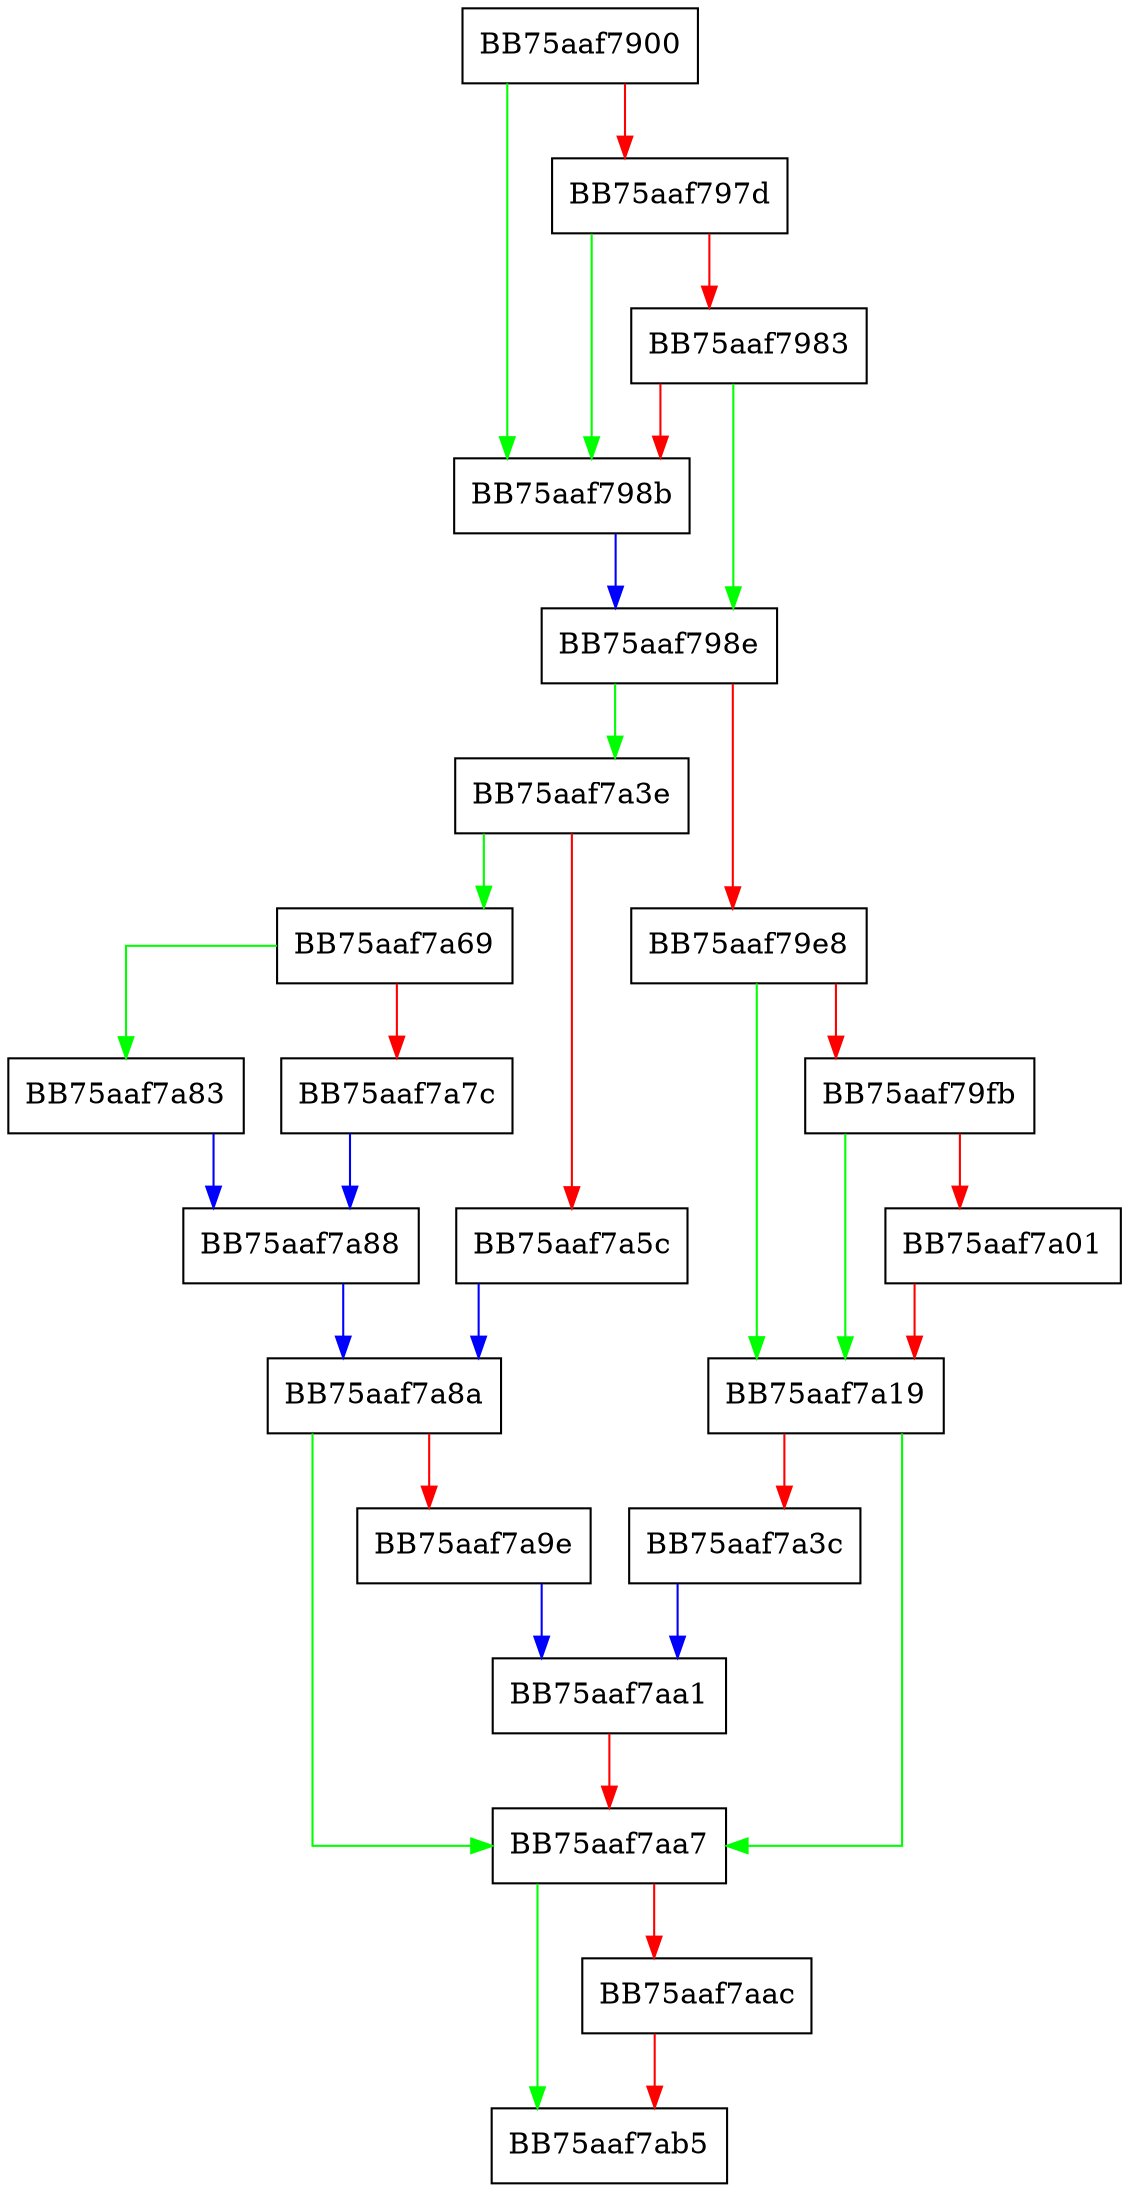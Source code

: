 digraph mp_lua_api_IsFileExists_Worker {
  node [shape="box"];
  graph [splines=ortho];
  BB75aaf7900 -> BB75aaf798b [color="green"];
  BB75aaf7900 -> BB75aaf797d [color="red"];
  BB75aaf797d -> BB75aaf798b [color="green"];
  BB75aaf797d -> BB75aaf7983 [color="red"];
  BB75aaf7983 -> BB75aaf798e [color="green"];
  BB75aaf7983 -> BB75aaf798b [color="red"];
  BB75aaf798b -> BB75aaf798e [color="blue"];
  BB75aaf798e -> BB75aaf7a3e [color="green"];
  BB75aaf798e -> BB75aaf79e8 [color="red"];
  BB75aaf79e8 -> BB75aaf7a19 [color="green"];
  BB75aaf79e8 -> BB75aaf79fb [color="red"];
  BB75aaf79fb -> BB75aaf7a19 [color="green"];
  BB75aaf79fb -> BB75aaf7a01 [color="red"];
  BB75aaf7a01 -> BB75aaf7a19 [color="red"];
  BB75aaf7a19 -> BB75aaf7aa7 [color="green"];
  BB75aaf7a19 -> BB75aaf7a3c [color="red"];
  BB75aaf7a3c -> BB75aaf7aa1 [color="blue"];
  BB75aaf7a3e -> BB75aaf7a69 [color="green"];
  BB75aaf7a3e -> BB75aaf7a5c [color="red"];
  BB75aaf7a5c -> BB75aaf7a8a [color="blue"];
  BB75aaf7a69 -> BB75aaf7a83 [color="green"];
  BB75aaf7a69 -> BB75aaf7a7c [color="red"];
  BB75aaf7a7c -> BB75aaf7a88 [color="blue"];
  BB75aaf7a83 -> BB75aaf7a88 [color="blue"];
  BB75aaf7a88 -> BB75aaf7a8a [color="blue"];
  BB75aaf7a8a -> BB75aaf7aa7 [color="green"];
  BB75aaf7a8a -> BB75aaf7a9e [color="red"];
  BB75aaf7a9e -> BB75aaf7aa1 [color="blue"];
  BB75aaf7aa1 -> BB75aaf7aa7 [color="red"];
  BB75aaf7aa7 -> BB75aaf7ab5 [color="green"];
  BB75aaf7aa7 -> BB75aaf7aac [color="red"];
  BB75aaf7aac -> BB75aaf7ab5 [color="red"];
}